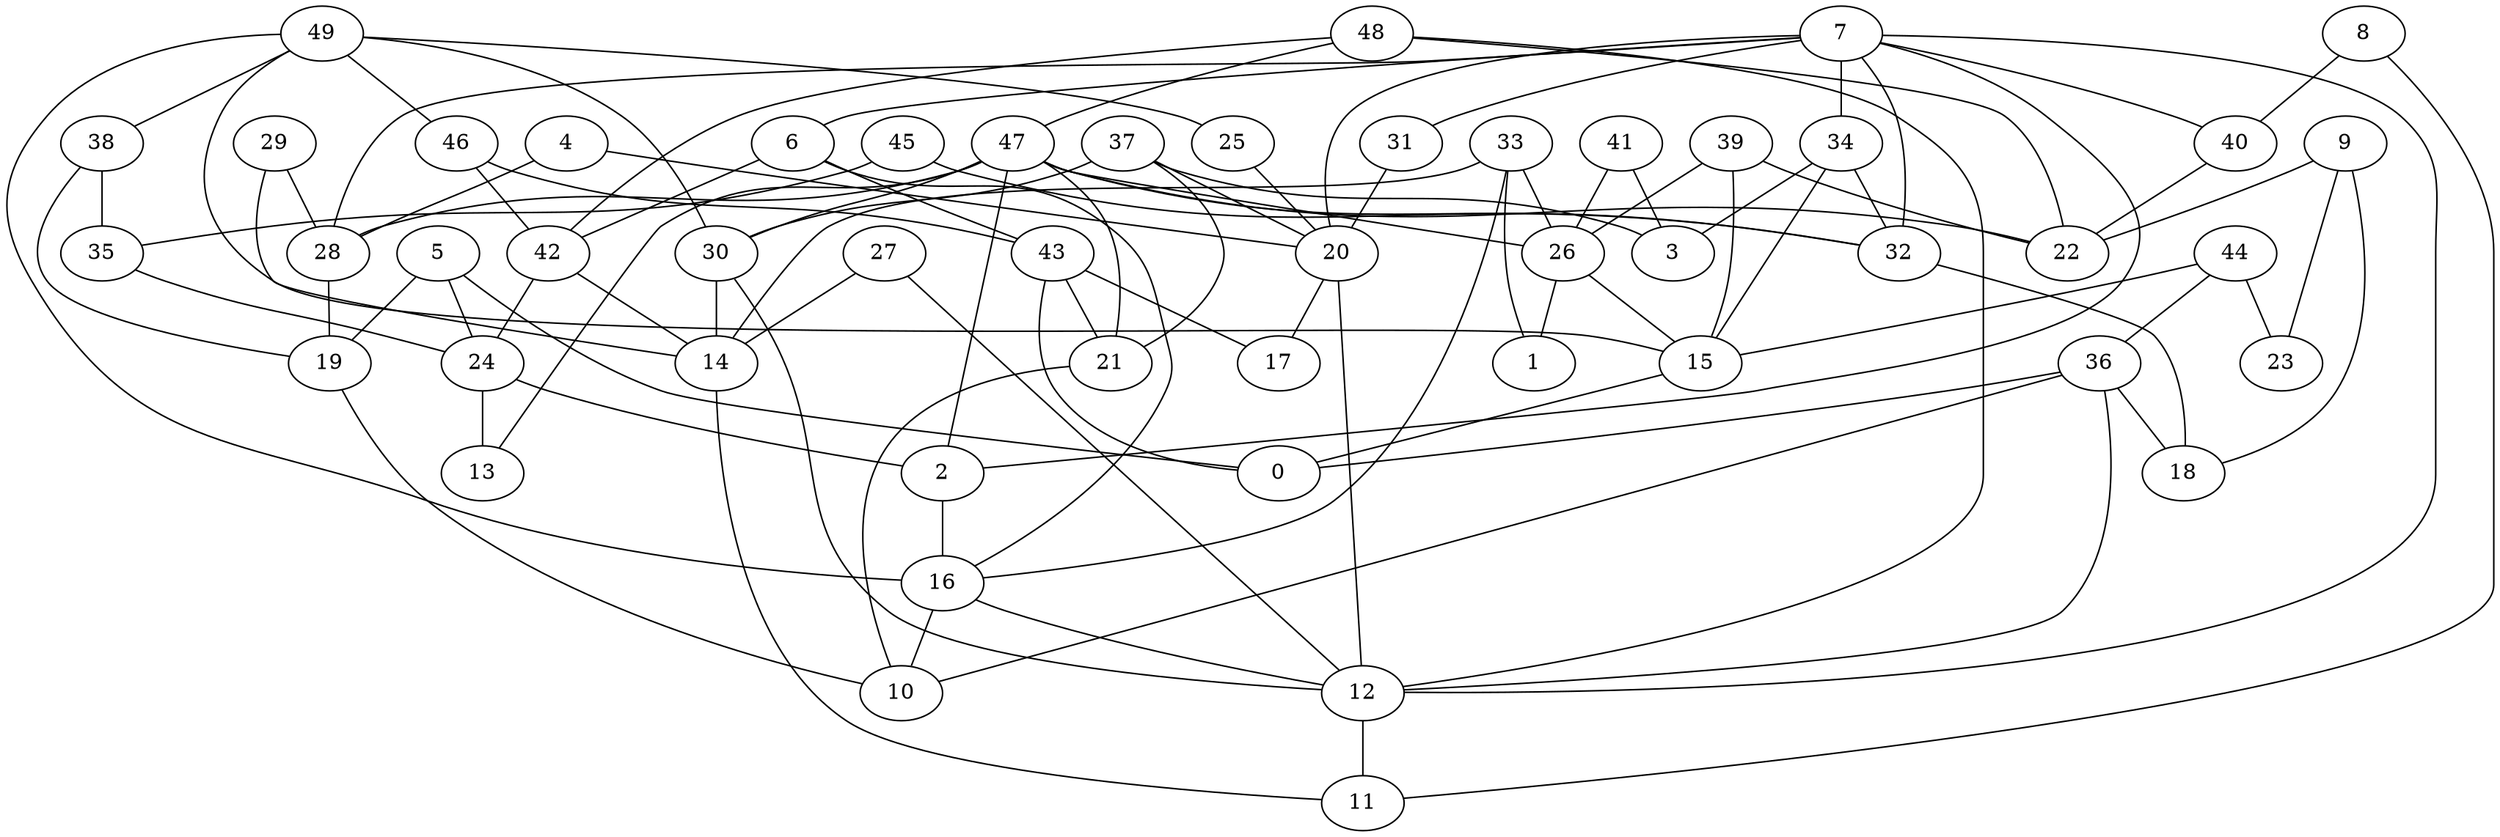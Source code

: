 digraph GG_graph {

subgraph G_graph {
edge [color = black]
"35" -> "24" [dir = none]
"27" -> "14" [dir = none]
"27" -> "12" [dir = none]
"20" -> "17" [dir = none]
"20" -> "12" [dir = none]
"48" -> "47" [dir = none]
"48" -> "42" [dir = none]
"48" -> "12" [dir = none]
"48" -> "22" [dir = none]
"9" -> "18" [dir = none]
"9" -> "22" [dir = none]
"9" -> "23" [dir = none]
"8" -> "11" [dir = none]
"8" -> "40" [dir = none]
"43" -> "21" [dir = none]
"43" -> "17" [dir = none]
"43" -> "0" [dir = none]
"40" -> "22" [dir = none]
"21" -> "10" [dir = none]
"37" -> "3" [dir = none]
"37" -> "20" [dir = none]
"37" -> "30" [dir = none]
"37" -> "21" [dir = none]
"38" -> "19" [dir = none]
"38" -> "35" [dir = none]
"4" -> "20" [dir = none]
"4" -> "28" [dir = none]
"2" -> "16" [dir = none]
"25" -> "20" [dir = none]
"5" -> "0" [dir = none]
"5" -> "19" [dir = none]
"5" -> "24" [dir = none]
"49" -> "30" [dir = none]
"49" -> "38" [dir = none]
"49" -> "25" [dir = none]
"49" -> "16" [dir = none]
"49" -> "46" [dir = none]
"42" -> "14" [dir = none]
"42" -> "24" [dir = none]
"24" -> "13" [dir = none]
"24" -> "2" [dir = none]
"29" -> "28" [dir = none]
"29" -> "14" [dir = none]
"15" -> "0" [dir = none]
"34" -> "32" [dir = none]
"34" -> "15" [dir = none]
"34" -> "3" [dir = none]
"14" -> "11" [dir = none]
"32" -> "18" [dir = none]
"26" -> "1" [dir = none]
"26" -> "15" [dir = none]
"47" -> "22" [dir = none]
"47" -> "30" [dir = none]
"47" -> "32" [dir = none]
"47" -> "28" [dir = none]
"47" -> "2" [dir = none]
"47" -> "26" [dir = none]
"47" -> "13" [dir = none]
"16" -> "10" [dir = none]
"16" -> "12" [dir = none]
"6" -> "42" [dir = none]
"6" -> "43" [dir = none]
"6" -> "16" [dir = none]
"45" -> "35" [dir = none]
"45" -> "32" [dir = none]
"30" -> "14" [dir = none]
"30" -> "12" [dir = none]
"46" -> "42" [dir = none]
"46" -> "43" [dir = none]
"7" -> "12" [dir = none]
"7" -> "2" [dir = none]
"7" -> "32" [dir = none]
"7" -> "6" [dir = none]
"7" -> "40" [dir = none]
"7" -> "20" [dir = none]
"7" -> "34" [dir = none]
"7" -> "28" [dir = none]
"7" -> "31" [dir = none]
"41" -> "26" [dir = none]
"41" -> "3" [dir = none]
"28" -> "19" [dir = none]
"31" -> "20" [dir = none]
"12" -> "11" [dir = none]
"44" -> "23" [dir = none]
"44" -> "36" [dir = none]
"44" -> "15" [dir = none]
"36" -> "18" [dir = none]
"36" -> "12" [dir = none]
"36" -> "0" [dir = none]
"36" -> "10" [dir = none]
"33" -> "16" [dir = none]
"33" -> "26" [dir = none]
"33" -> "14" [dir = none]
"33" -> "1" [dir = none]
"19" -> "10" [dir = none]
"39" -> "26" [dir = none]
"39" -> "15" [dir = none]
"39" -> "22" [dir = none]
"49" -> "15" [dir = none]
"47" -> "21" [dir = none]
}

}
